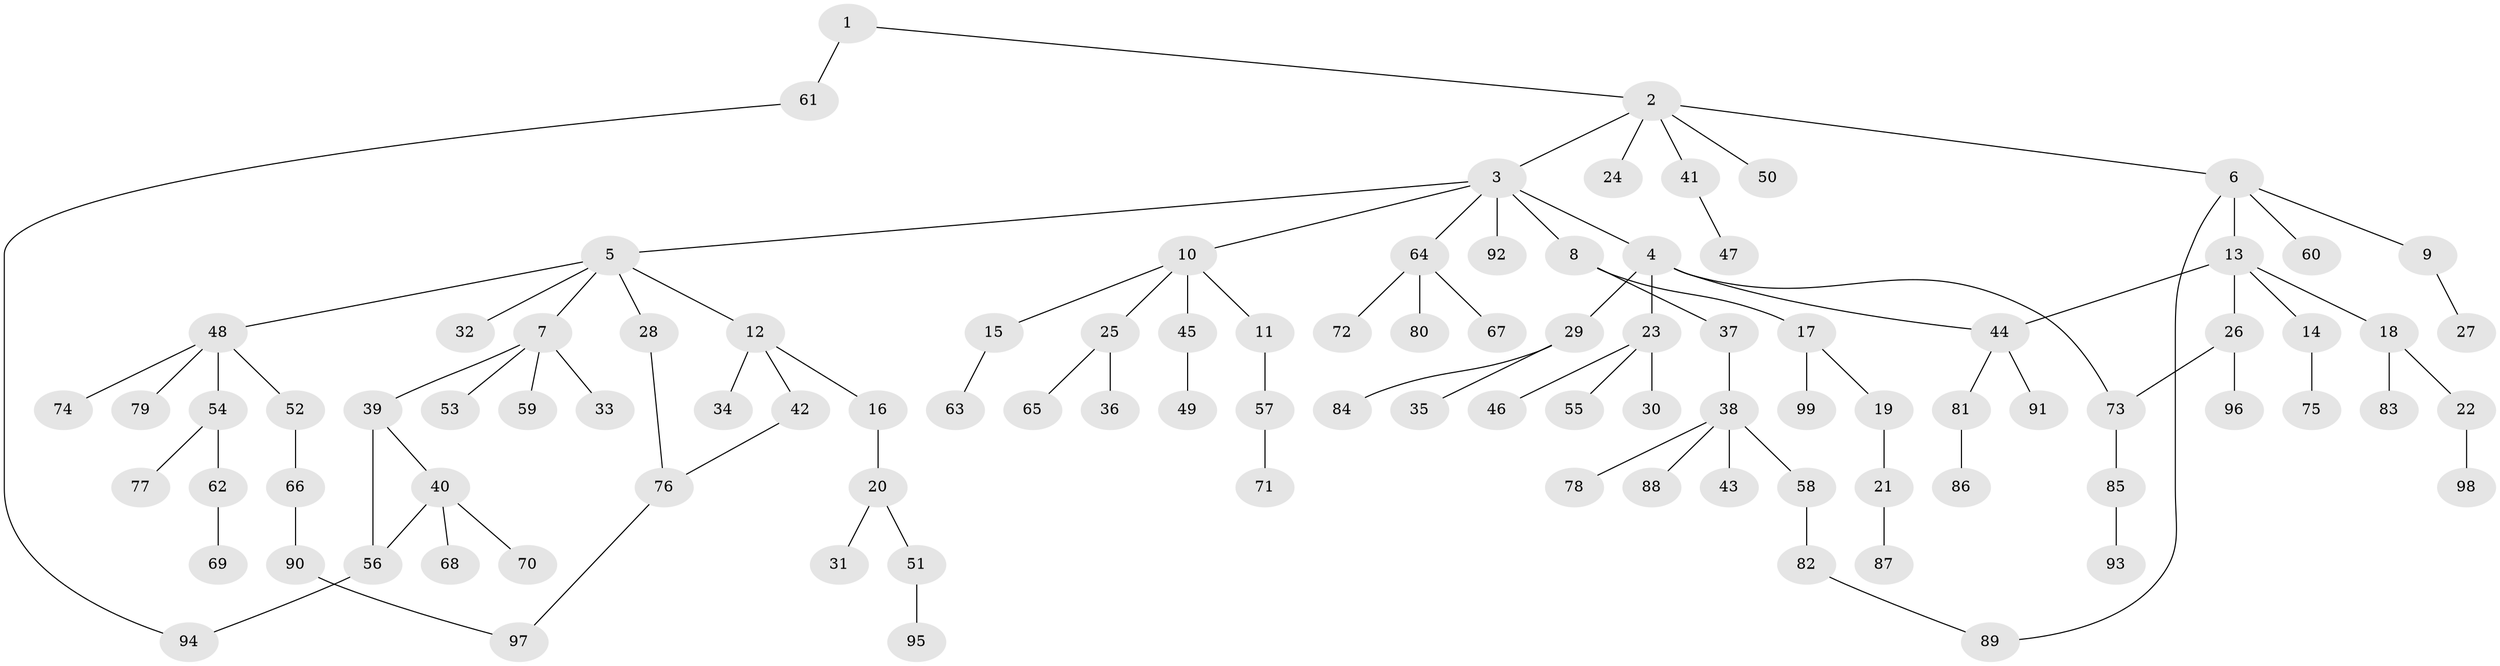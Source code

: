 // coarse degree distribution, {2: 0.3, 5: 0.08, 6: 0.04, 4: 0.02, 3: 0.16, 1: 0.4}
// Generated by graph-tools (version 1.1) at 2025/49/03/04/25 22:49:03]
// undirected, 99 vertices, 105 edges
graph export_dot {
  node [color=gray90,style=filled];
  1;
  2;
  3;
  4;
  5;
  6;
  7;
  8;
  9;
  10;
  11;
  12;
  13;
  14;
  15;
  16;
  17;
  18;
  19;
  20;
  21;
  22;
  23;
  24;
  25;
  26;
  27;
  28;
  29;
  30;
  31;
  32;
  33;
  34;
  35;
  36;
  37;
  38;
  39;
  40;
  41;
  42;
  43;
  44;
  45;
  46;
  47;
  48;
  49;
  50;
  51;
  52;
  53;
  54;
  55;
  56;
  57;
  58;
  59;
  60;
  61;
  62;
  63;
  64;
  65;
  66;
  67;
  68;
  69;
  70;
  71;
  72;
  73;
  74;
  75;
  76;
  77;
  78;
  79;
  80;
  81;
  82;
  83;
  84;
  85;
  86;
  87;
  88;
  89;
  90;
  91;
  92;
  93;
  94;
  95;
  96;
  97;
  98;
  99;
  1 -- 2;
  1 -- 61;
  2 -- 3;
  2 -- 6;
  2 -- 24;
  2 -- 41;
  2 -- 50;
  3 -- 4;
  3 -- 5;
  3 -- 8;
  3 -- 10;
  3 -- 64;
  3 -- 92;
  4 -- 23;
  4 -- 29;
  4 -- 44;
  4 -- 73;
  5 -- 7;
  5 -- 12;
  5 -- 28;
  5 -- 32;
  5 -- 48;
  6 -- 9;
  6 -- 13;
  6 -- 60;
  6 -- 89;
  7 -- 33;
  7 -- 39;
  7 -- 53;
  7 -- 59;
  8 -- 17;
  8 -- 37;
  9 -- 27;
  10 -- 11;
  10 -- 15;
  10 -- 25;
  10 -- 45;
  11 -- 57;
  12 -- 16;
  12 -- 34;
  12 -- 42;
  13 -- 14;
  13 -- 18;
  13 -- 26;
  13 -- 44;
  14 -- 75;
  15 -- 63;
  16 -- 20;
  17 -- 19;
  17 -- 99;
  18 -- 22;
  18 -- 83;
  19 -- 21;
  20 -- 31;
  20 -- 51;
  21 -- 87;
  22 -- 98;
  23 -- 30;
  23 -- 46;
  23 -- 55;
  25 -- 36;
  25 -- 65;
  26 -- 73;
  26 -- 96;
  28 -- 76;
  29 -- 35;
  29 -- 84;
  37 -- 38;
  38 -- 43;
  38 -- 58;
  38 -- 78;
  38 -- 88;
  39 -- 40;
  39 -- 56;
  40 -- 56;
  40 -- 68;
  40 -- 70;
  41 -- 47;
  42 -- 76;
  44 -- 81;
  44 -- 91;
  45 -- 49;
  48 -- 52;
  48 -- 54;
  48 -- 74;
  48 -- 79;
  51 -- 95;
  52 -- 66;
  54 -- 62;
  54 -- 77;
  56 -- 94;
  57 -- 71;
  58 -- 82;
  61 -- 94;
  62 -- 69;
  64 -- 67;
  64 -- 72;
  64 -- 80;
  66 -- 90;
  73 -- 85;
  76 -- 97;
  81 -- 86;
  82 -- 89;
  85 -- 93;
  90 -- 97;
}
